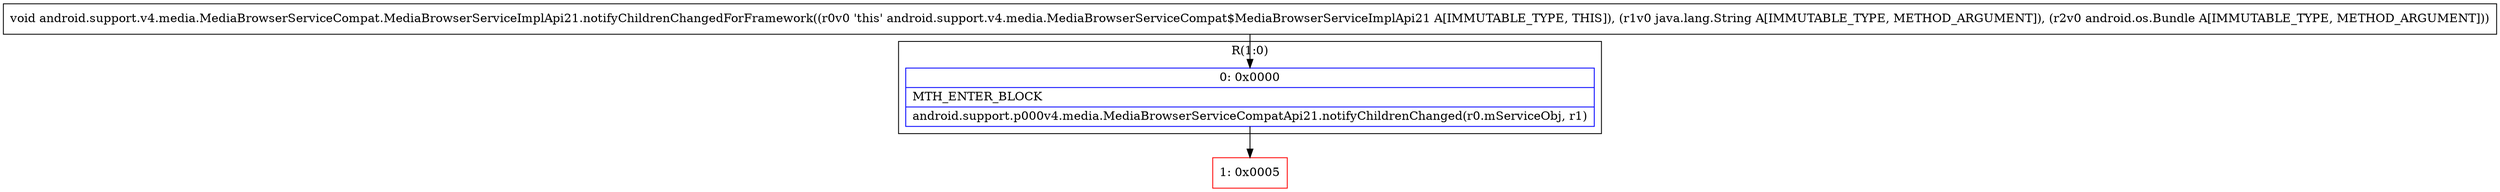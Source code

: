 digraph "CFG forandroid.support.v4.media.MediaBrowserServiceCompat.MediaBrowserServiceImplApi21.notifyChildrenChangedForFramework(Ljava\/lang\/String;Landroid\/os\/Bundle;)V" {
subgraph cluster_Region_2025363780 {
label = "R(1:0)";
node [shape=record,color=blue];
Node_0 [shape=record,label="{0\:\ 0x0000|MTH_ENTER_BLOCK\l|android.support.p000v4.media.MediaBrowserServiceCompatApi21.notifyChildrenChanged(r0.mServiceObj, r1)\l}"];
}
Node_1 [shape=record,color=red,label="{1\:\ 0x0005}"];
MethodNode[shape=record,label="{void android.support.v4.media.MediaBrowserServiceCompat.MediaBrowserServiceImplApi21.notifyChildrenChangedForFramework((r0v0 'this' android.support.v4.media.MediaBrowserServiceCompat$MediaBrowserServiceImplApi21 A[IMMUTABLE_TYPE, THIS]), (r1v0 java.lang.String A[IMMUTABLE_TYPE, METHOD_ARGUMENT]), (r2v0 android.os.Bundle A[IMMUTABLE_TYPE, METHOD_ARGUMENT])) }"];
MethodNode -> Node_0;
Node_0 -> Node_1;
}

